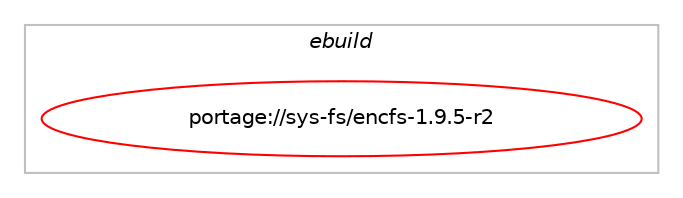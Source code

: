 digraph prolog {

# *************
# Graph options
# *************

newrank=true;
concentrate=true;
compound=true;
graph [rankdir=LR,fontname=Helvetica,fontsize=10,ranksep=1.5];#, ranksep=2.5, nodesep=0.2];
edge  [arrowhead=vee];
node  [fontname=Helvetica,fontsize=10];

# **********
# The ebuild
# **********

subgraph cluster_leftcol {
color=gray;
label=<<i>ebuild</i>>;
id [label="portage://sys-fs/encfs-1.9.5-r2", color=red, width=4, href="../sys-fs/encfs-1.9.5-r2.svg"];
}

# ****************
# The dependencies
# ****************

subgraph cluster_midcol {
color=gray;
label=<<i>dependencies</i>>;
subgraph cluster_compile {
fillcolor="#eeeeee";
style=filled;
label=<<i>compile</i>>;
# *** BEGIN UNKNOWN DEPENDENCY TYPE (TODO) ***
# id -> equal(package_dependency(portage://sys-fs/encfs-1.9.5-r2,install,no,dev-libs,openssl,none,[,,],any_same_slot,[]))
# *** END UNKNOWN DEPENDENCY TYPE (TODO) ***

# *** BEGIN UNKNOWN DEPENDENCY TYPE (TODO) ***
# id -> equal(package_dependency(portage://sys-fs/encfs-1.9.5-r2,install,no,dev-libs,tinyxml2,none,[,,],any_same_slot,[]))
# *** END UNKNOWN DEPENDENCY TYPE (TODO) ***

# *** BEGIN UNKNOWN DEPENDENCY TYPE (TODO) ***
# id -> equal(package_dependency(portage://sys-fs/encfs-1.9.5-r2,install,no,sys-fs,fuse,none,[,,],[slot(0),equal],[]))
# *** END UNKNOWN DEPENDENCY TYPE (TODO) ***

# *** BEGIN UNKNOWN DEPENDENCY TYPE (TODO) ***
# id -> equal(package_dependency(portage://sys-fs/encfs-1.9.5-r2,install,no,sys-libs,zlib,none,[,,],[],[]))
# *** END UNKNOWN DEPENDENCY TYPE (TODO) ***

}
subgraph cluster_compileandrun {
fillcolor="#eeeeee";
style=filled;
label=<<i>compile and run</i>>;
}
subgraph cluster_run {
fillcolor="#eeeeee";
style=filled;
label=<<i>run</i>>;
# *** BEGIN UNKNOWN DEPENDENCY TYPE (TODO) ***
# id -> equal(package_dependency(portage://sys-fs/encfs-1.9.5-r2,run,no,dev-libs,openssl,none,[,,],any_same_slot,[]))
# *** END UNKNOWN DEPENDENCY TYPE (TODO) ***

# *** BEGIN UNKNOWN DEPENDENCY TYPE (TODO) ***
# id -> equal(package_dependency(portage://sys-fs/encfs-1.9.5-r2,run,no,dev-libs,tinyxml2,none,[,,],any_same_slot,[]))
# *** END UNKNOWN DEPENDENCY TYPE (TODO) ***

# *** BEGIN UNKNOWN DEPENDENCY TYPE (TODO) ***
# id -> equal(package_dependency(portage://sys-fs/encfs-1.9.5-r2,run,no,sys-fs,fuse,none,[,,],[slot(0),equal],[]))
# *** END UNKNOWN DEPENDENCY TYPE (TODO) ***

# *** BEGIN UNKNOWN DEPENDENCY TYPE (TODO) ***
# id -> equal(package_dependency(portage://sys-fs/encfs-1.9.5-r2,run,no,sys-libs,zlib,none,[,,],[],[]))
# *** END UNKNOWN DEPENDENCY TYPE (TODO) ***

}
}

# **************
# The candidates
# **************

subgraph cluster_choices {
rank=same;
color=gray;
label=<<i>candidates</i>>;

}

}
